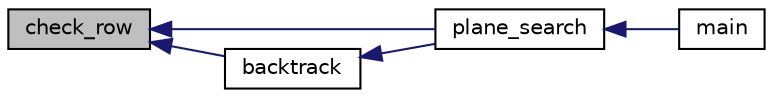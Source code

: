 digraph "check_row"
{
  edge [fontname="Helvetica",fontsize="10",labelfontname="Helvetica",labelfontsize="10"];
  node [fontname="Helvetica",fontsize="10",shape=record];
  rankdir="LR";
  Node13 [label="check_row",height=0.2,width=0.4,color="black", fillcolor="grey75", style="filled", fontcolor="black"];
  Node13 -> Node14 [dir="back",color="midnightblue",fontsize="10",style="solid",fontname="Helvetica"];
  Node14 [label="plane_search",height=0.2,width=0.4,color="black", fillcolor="white", style="filled",URL="$dd/d07/plane__search_8_c.html#a139312fcd3ab6cbe6643c4797ee21409"];
  Node14 -> Node15 [dir="back",color="midnightblue",fontsize="10",style="solid",fontname="Helvetica"];
  Node15 [label="main",height=0.2,width=0.4,color="black", fillcolor="white", style="filled",URL="$dd/d07/plane__search_8_c.html#a3c04138a5bfe5d72780bb7e82a18e627"];
  Node13 -> Node16 [dir="back",color="midnightblue",fontsize="10",style="solid",fontname="Helvetica"];
  Node16 [label="backtrack",height=0.2,width=0.4,color="black", fillcolor="white", style="filled",URL="$dd/d07/plane__search_8_c.html#af27df65bfff017a03b67e880f2f19ffb"];
  Node16 -> Node14 [dir="back",color="midnightblue",fontsize="10",style="solid",fontname="Helvetica"];
}
